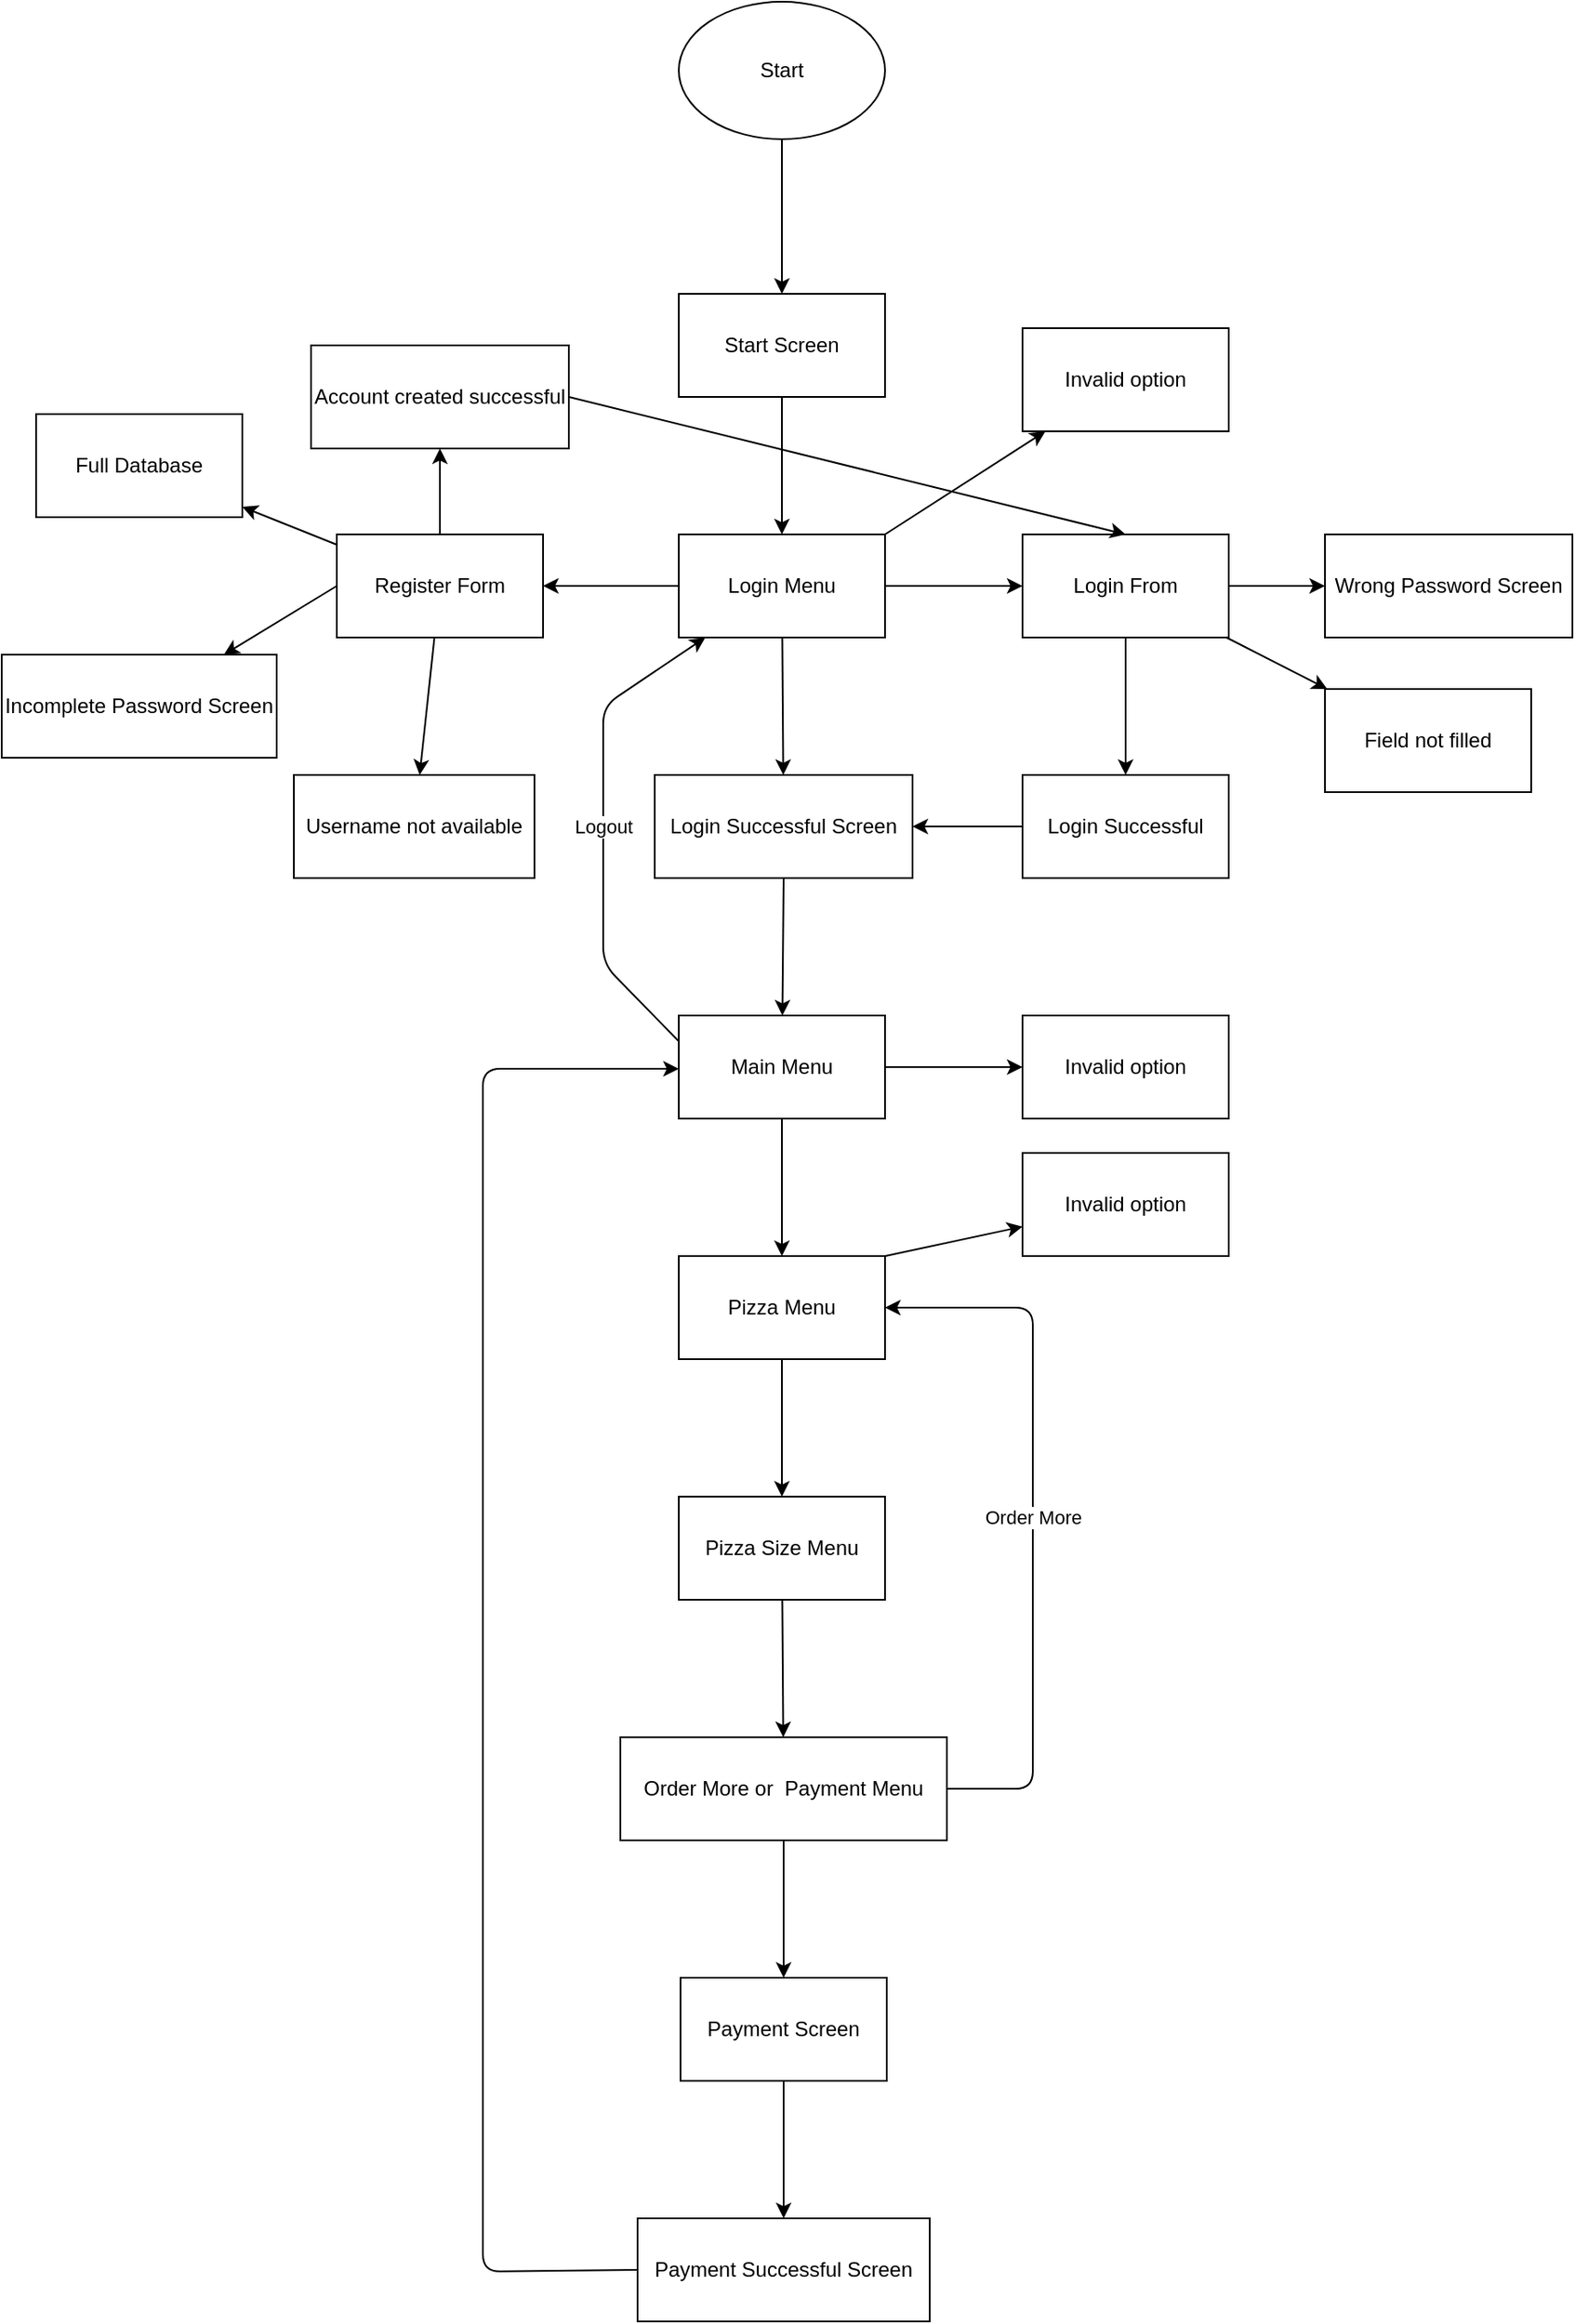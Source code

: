 <mxfile>
    <diagram id="8HiHqf2lQmX90YXQ_JBA" name="Page-1">
        <mxGraphModel dx="1792" dy="562" grid="1" gridSize="10" guides="1" tooltips="1" connect="1" arrows="1" fold="1" page="1" pageScale="1" pageWidth="827" pageHeight="1169" math="0" shadow="0">
            <root>
                <mxCell id="0"/>
                <mxCell id="1" parent="0"/>
                <mxCell id="4" value="" style="edgeStyle=none;html=1;" edge="1" parent="1" source="2" target="3">
                    <mxGeometry relative="1" as="geometry"/>
                </mxCell>
                <mxCell id="2" value="Start" style="ellipse;whiteSpace=wrap;html=1;" vertex="1" parent="1">
                    <mxGeometry x="354" y="10" width="120" height="80" as="geometry"/>
                </mxCell>
                <mxCell id="6" value="" style="edgeStyle=none;html=1;" edge="1" parent="1" source="3" target="5">
                    <mxGeometry relative="1" as="geometry"/>
                </mxCell>
                <mxCell id="3" value="Start Screen" style="whiteSpace=wrap;html=1;" vertex="1" parent="1">
                    <mxGeometry x="354" y="180" width="120" height="60" as="geometry"/>
                </mxCell>
                <mxCell id="8" value="" style="edgeStyle=none;html=1;" edge="1" parent="1" source="5" target="7">
                    <mxGeometry relative="1" as="geometry"/>
                </mxCell>
                <mxCell id="45" value="" style="edgeStyle=none;html=1;" edge="1" parent="1" source="5" target="44">
                    <mxGeometry relative="1" as="geometry"/>
                </mxCell>
                <mxCell id="47" value="" style="edgeStyle=none;html=1;" edge="1" parent="1" source="5" target="46">
                    <mxGeometry relative="1" as="geometry"/>
                </mxCell>
                <mxCell id="68" style="edgeStyle=none;html=1;exitX=1;exitY=0;exitDx=0;exitDy=0;" edge="1" parent="1" source="5" target="66">
                    <mxGeometry relative="1" as="geometry"/>
                </mxCell>
                <mxCell id="5" value="Login Menu" style="whiteSpace=wrap;html=1;" vertex="1" parent="1">
                    <mxGeometry x="354" y="320" width="120" height="60" as="geometry"/>
                </mxCell>
                <mxCell id="29" value="" style="edgeStyle=none;html=1;" edge="1" parent="1" source="44" target="32">
                    <mxGeometry relative="1" as="geometry">
                        <mxPoint x="614" y="450" as="targetPoint"/>
                    </mxGeometry>
                </mxCell>
                <mxCell id="36" style="edgeStyle=none;html=1;exitX=0;exitY=0.5;exitDx=0;exitDy=0;" edge="1" parent="1" source="7" target="37">
                    <mxGeometry relative="1" as="geometry">
                        <mxPoint x="80" y="350" as="targetPoint"/>
                    </mxGeometry>
                </mxCell>
                <mxCell id="53" value="" style="edgeStyle=none;html=1;" edge="1" parent="1" source="7" target="52">
                    <mxGeometry relative="1" as="geometry"/>
                </mxCell>
                <mxCell id="55" value="" style="edgeStyle=none;html=1;" edge="1" parent="1" source="7" target="54">
                    <mxGeometry relative="1" as="geometry"/>
                </mxCell>
                <mxCell id="57" value="" style="edgeStyle=none;html=1;" edge="1" parent="1" source="7" target="56">
                    <mxGeometry relative="1" as="geometry"/>
                </mxCell>
                <mxCell id="7" value="Register Form" style="whiteSpace=wrap;html=1;" vertex="1" parent="1">
                    <mxGeometry x="155" y="320" width="120" height="60" as="geometry"/>
                </mxCell>
                <mxCell id="12" value="" style="edgeStyle=none;html=1;" edge="1" parent="1" source="9" target="11">
                    <mxGeometry relative="1" as="geometry"/>
                </mxCell>
                <mxCell id="65" value="" style="edgeStyle=none;html=1;" edge="1" parent="1" source="9" target="64">
                    <mxGeometry relative="1" as="geometry"/>
                </mxCell>
                <mxCell id="71" value="Logout" style="edgeStyle=none;html=1;exitX=0;exitY=0.25;exitDx=0;exitDy=0;" edge="1" parent="1" source="9" target="5">
                    <mxGeometry relative="1" as="geometry">
                        <Array as="points">
                            <mxPoint x="310" y="570"/>
                            <mxPoint x="310" y="420"/>
                        </Array>
                    </mxGeometry>
                </mxCell>
                <mxCell id="9" value="Main Menu" style="whiteSpace=wrap;html=1;" vertex="1" parent="1">
                    <mxGeometry x="354" y="600" width="120" height="60" as="geometry"/>
                </mxCell>
                <mxCell id="14" value="" style="edgeStyle=none;html=1;" edge="1" parent="1" source="11" target="13">
                    <mxGeometry relative="1" as="geometry"/>
                </mxCell>
                <mxCell id="70" style="edgeStyle=none;html=1;exitX=1;exitY=0;exitDx=0;exitDy=0;" edge="1" parent="1" source="11" target="69">
                    <mxGeometry relative="1" as="geometry"/>
                </mxCell>
                <mxCell id="11" value="Pizza Menu" style="whiteSpace=wrap;html=1;" vertex="1" parent="1">
                    <mxGeometry x="354" y="740" width="120" height="60" as="geometry"/>
                </mxCell>
                <mxCell id="16" value="" style="edgeStyle=none;html=1;" edge="1" parent="1" source="13" target="15">
                    <mxGeometry relative="1" as="geometry"/>
                </mxCell>
                <mxCell id="13" value="Pizza Size Menu" style="whiteSpace=wrap;html=1;" vertex="1" parent="1">
                    <mxGeometry x="354" y="880" width="120" height="60" as="geometry"/>
                </mxCell>
                <mxCell id="18" value="" style="edgeStyle=none;html=1;" edge="1" parent="1" source="15" target="17">
                    <mxGeometry relative="1" as="geometry"/>
                </mxCell>
                <mxCell id="25" value="Order More" style="edgeStyle=none;html=1;exitX=1;exitY=0.5;exitDx=0;exitDy=0;entryX=1;entryY=0.5;entryDx=0;entryDy=0;" edge="1" parent="1" source="15" target="11">
                    <mxGeometry relative="1" as="geometry">
                        <Array as="points">
                            <mxPoint x="560" y="1050"/>
                            <mxPoint x="560" y="770"/>
                        </Array>
                    </mxGeometry>
                </mxCell>
                <mxCell id="15" value="Order More or&amp;nbsp; Payment Menu" style="whiteSpace=wrap;html=1;" vertex="1" parent="1">
                    <mxGeometry x="320" y="1020" width="190" height="60" as="geometry"/>
                </mxCell>
                <mxCell id="20" value="" style="edgeStyle=none;html=1;" edge="1" parent="1" source="17" target="19">
                    <mxGeometry relative="1" as="geometry"/>
                </mxCell>
                <mxCell id="17" value="Payment Screen" style="whiteSpace=wrap;html=1;" vertex="1" parent="1">
                    <mxGeometry x="355" y="1160" width="120" height="60" as="geometry"/>
                </mxCell>
                <mxCell id="22" value="" style="edgeStyle=none;html=1;exitX=0;exitY=0.5;exitDx=0;exitDy=0;" edge="1" parent="1" source="19">
                    <mxGeometry relative="1" as="geometry">
                        <mxPoint x="330" y="1350" as="sourcePoint"/>
                        <mxPoint x="354" y="631" as="targetPoint"/>
                        <Array as="points">
                            <mxPoint x="240" y="1331"/>
                            <mxPoint x="240" y="631"/>
                        </Array>
                    </mxGeometry>
                </mxCell>
                <mxCell id="19" value="Payment Successful Screen" style="whiteSpace=wrap;html=1;" vertex="1" parent="1">
                    <mxGeometry x="330" y="1300" width="170" height="60" as="geometry"/>
                </mxCell>
                <mxCell id="32" value="Wrong Password Screen" style="whiteSpace=wrap;html=1;" vertex="1" parent="1">
                    <mxGeometry x="730" y="320" width="144" height="60" as="geometry"/>
                </mxCell>
                <mxCell id="37" value="Incomplete Password Screen" style="whiteSpace=wrap;html=1;" vertex="1" parent="1">
                    <mxGeometry x="-40" y="390" width="160" height="60" as="geometry"/>
                </mxCell>
                <mxCell id="60" value="" style="edgeStyle=none;html=1;" edge="1" parent="1" source="44" target="59">
                    <mxGeometry relative="1" as="geometry"/>
                </mxCell>
                <mxCell id="63" value="" style="edgeStyle=none;html=1;" edge="1" parent="1" source="44" target="62">
                    <mxGeometry relative="1" as="geometry"/>
                </mxCell>
                <mxCell id="44" value="Login From" style="whiteSpace=wrap;html=1;" vertex="1" parent="1">
                    <mxGeometry x="554" y="320" width="120" height="60" as="geometry"/>
                </mxCell>
                <mxCell id="48" style="edgeStyle=none;html=1;exitX=0.5;exitY=1;exitDx=0;exitDy=0;" edge="1" parent="1" source="46" target="9">
                    <mxGeometry relative="1" as="geometry"/>
                </mxCell>
                <mxCell id="46" value="Login Successful Screen" style="whiteSpace=wrap;html=1;" vertex="1" parent="1">
                    <mxGeometry x="340" y="460" width="150" height="60" as="geometry"/>
                </mxCell>
                <mxCell id="52" value="Username not available" style="whiteSpace=wrap;html=1;" vertex="1" parent="1">
                    <mxGeometry x="130" y="460" width="140" height="60" as="geometry"/>
                </mxCell>
                <mxCell id="58" style="edgeStyle=none;html=1;exitX=1;exitY=0.5;exitDx=0;exitDy=0;entryX=0.5;entryY=0;entryDx=0;entryDy=0;" edge="1" parent="1" source="54" target="44">
                    <mxGeometry relative="1" as="geometry"/>
                </mxCell>
                <mxCell id="54" value="Account created successful" style="whiteSpace=wrap;html=1;" vertex="1" parent="1">
                    <mxGeometry x="140" y="210" width="150" height="60" as="geometry"/>
                </mxCell>
                <mxCell id="56" value="Full Database" style="whiteSpace=wrap;html=1;" vertex="1" parent="1">
                    <mxGeometry x="-20" y="250" width="120" height="60" as="geometry"/>
                </mxCell>
                <mxCell id="61" style="edgeStyle=none;html=1;exitX=0;exitY=0.5;exitDx=0;exitDy=0;" edge="1" parent="1" source="59" target="46">
                    <mxGeometry relative="1" as="geometry"/>
                </mxCell>
                <mxCell id="59" value="Login Successful" style="whiteSpace=wrap;html=1;" vertex="1" parent="1">
                    <mxGeometry x="554" y="460" width="120" height="60" as="geometry"/>
                </mxCell>
                <mxCell id="62" value="Field not filled" style="whiteSpace=wrap;html=1;" vertex="1" parent="1">
                    <mxGeometry x="730" y="410" width="120" height="60" as="geometry"/>
                </mxCell>
                <mxCell id="64" value="Invalid option" style="whiteSpace=wrap;html=1;" vertex="1" parent="1">
                    <mxGeometry x="554" y="600" width="120" height="60" as="geometry"/>
                </mxCell>
                <mxCell id="66" value="Invalid option" style="whiteSpace=wrap;html=1;" vertex="1" parent="1">
                    <mxGeometry x="554" y="200" width="120" height="60" as="geometry"/>
                </mxCell>
                <mxCell id="69" value="Invalid option" style="whiteSpace=wrap;html=1;" vertex="1" parent="1">
                    <mxGeometry x="554" y="680" width="120" height="60" as="geometry"/>
                </mxCell>
            </root>
        </mxGraphModel>
    </diagram>
</mxfile>